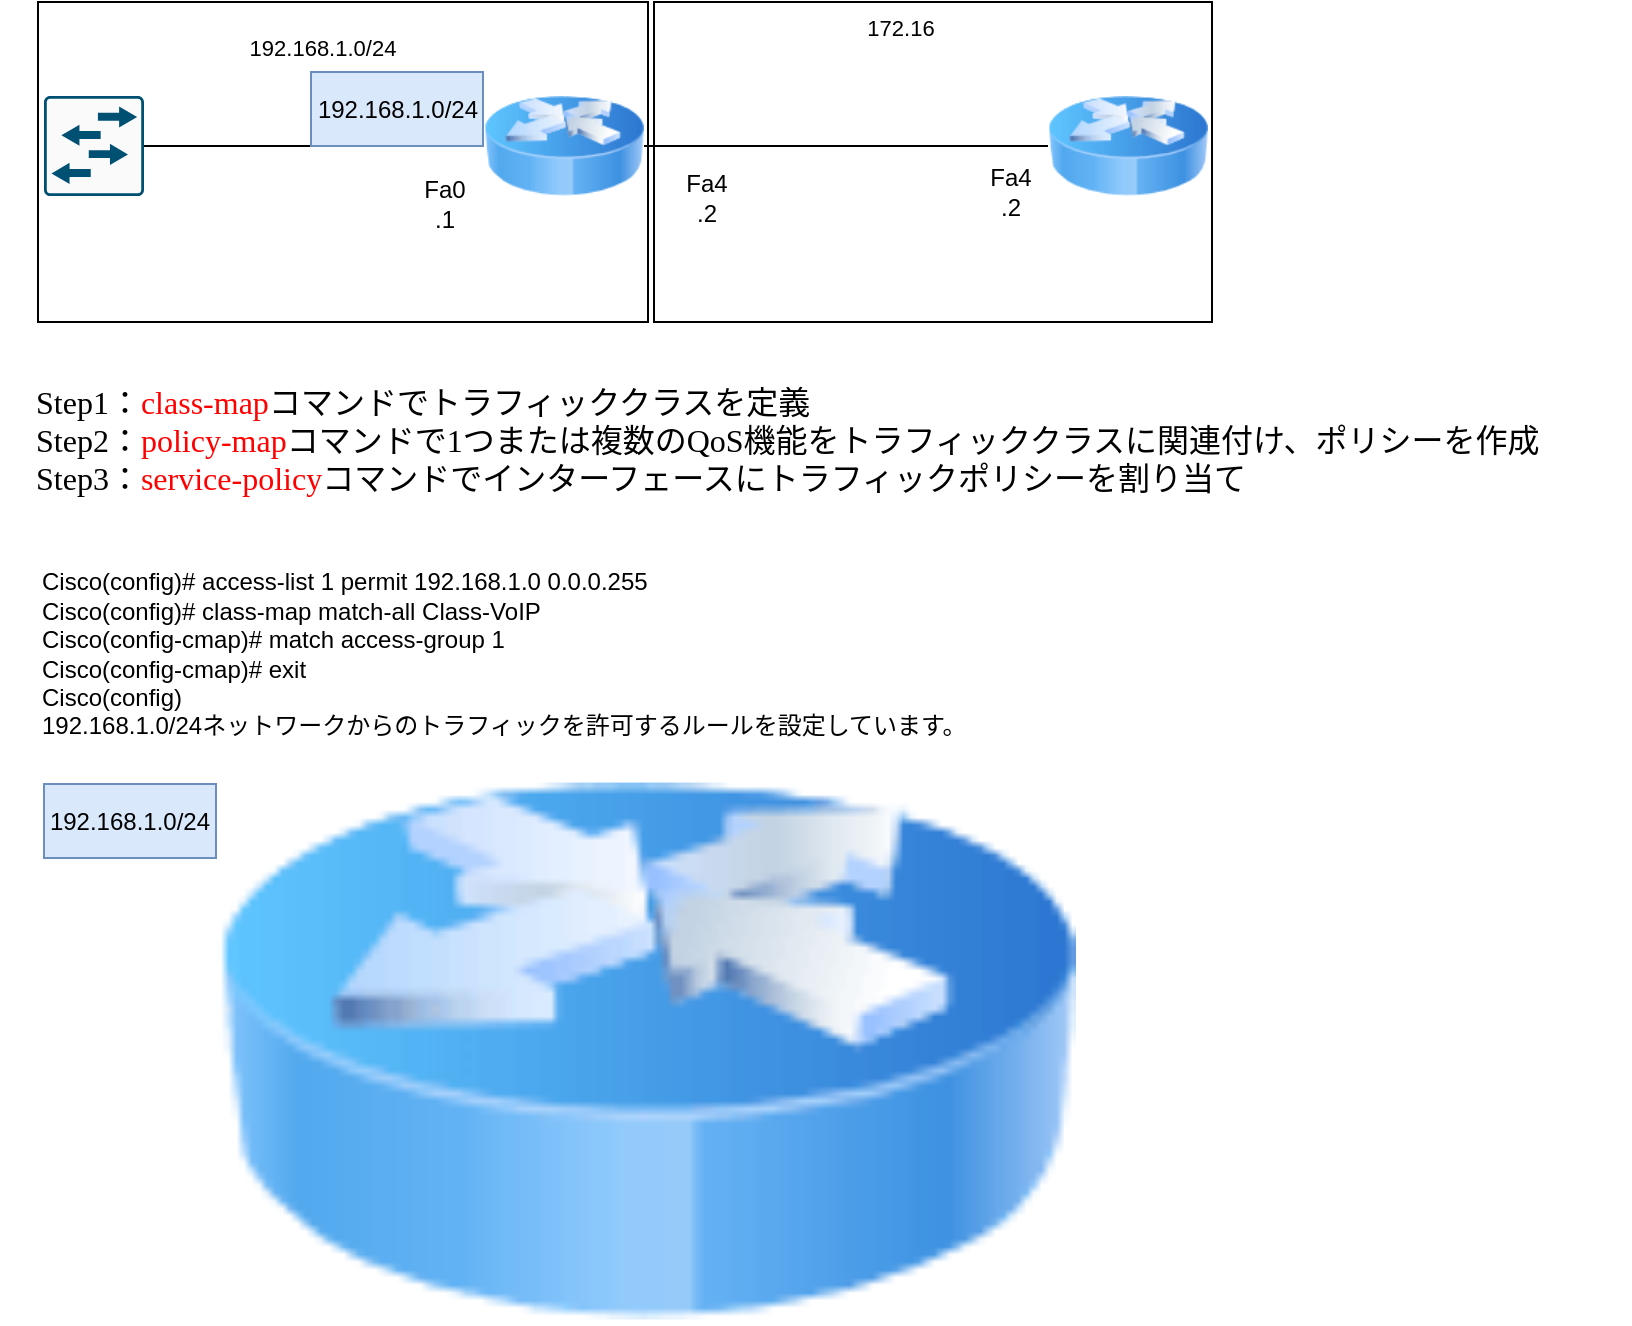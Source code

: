 <mxfile version="21.6.8" type="github">
  <diagram name="ページ1" id="La4_uJBBqhzAdmq8so5f">
    <mxGraphModel dx="1094" dy="566" grid="0" gridSize="10" guides="1" tooltips="1" connect="1" arrows="1" fold="1" page="0" pageScale="1" pageWidth="827" pageHeight="1169" math="0" shadow="0">
      <root>
        <mxCell id="0" />
        <mxCell id="1" parent="0" />
        <mxCell id="0gK9YHsQ5Sf0v4sDr2Zv-1" value="&lt;font style=&quot;font-size: medium;&quot; face=&quot;メイリオ&quot;&gt;　Step1：&lt;/font&gt;&lt;font style=&quot;font-size: medium;&quot; color=&quot;#ff0000&quot; face=&quot;メイリオ&quot;&gt;class-map&lt;/font&gt;&lt;font style=&quot;font-size: medium;&quot; face=&quot;メイリオ&quot;&gt;コマンドでトラフィッククラスを定義&lt;br&gt;&lt;font face=&quot;メイリオ&quot;&gt;　Step2：&lt;/font&gt;&lt;font color=&quot;#ff0000&quot; face=&quot;メイリオ&quot;&gt;policy-map&lt;/font&gt;コマンドで1つまたは複数のQoS機能をトラフィッククラスに関連付け、ポリシーを作成&lt;br&gt;　Step3：&lt;/font&gt;&lt;font style=&quot;font-size: medium;&quot; color=&quot;#ff0000&quot; face=&quot;メイリオ&quot;&gt;service-policy&lt;/font&gt;&lt;font style=&quot;font-size: medium;&quot; face=&quot;メイリオ&quot;&gt;コマンドでインターフェースにトラフィックポリシーを割り当て&lt;br&gt;&lt;/font&gt;" style="text;html=1;align=left;verticalAlign=middle;resizable=0;points=[];autosize=1;strokeColor=none;fillColor=none;" vertex="1" parent="1">
          <mxGeometry x="91" y="192" width="815" height="70" as="geometry" />
        </mxCell>
        <mxCell id="0gK9YHsQ5Sf0v4sDr2Zv-2" value="Cisco(config)# access-list 1 permit 192.168.1.0 0.0.0.255&lt;br&gt;Cisco(config)# class-map match-all Class-VoIP&lt;br&gt;Cisco(config-cmap)# match access-group 1&lt;br&gt;Cisco(config-cmap)# exit&lt;br&gt;Cisco(config)&lt;br&gt;192.168.1.0/24ネットワークからのトラフィックを許可するルールを設定しています。" style="text;html=1;align=left;verticalAlign=middle;resizable=0;points=[];autosize=1;strokeColor=none;fillColor=none;" vertex="1" parent="1">
          <mxGeometry x="110" y="285" width="482" height="98" as="geometry" />
        </mxCell>
        <mxCell id="0gK9YHsQ5Sf0v4sDr2Zv-5" value="" style="whiteSpace=wrap;html=1;fontFamily=Helvetica;fontSize=11;fontColor=default;" vertex="1" parent="1">
          <mxGeometry x="418" y="8" width="279" height="160" as="geometry" />
        </mxCell>
        <mxCell id="0gK9YHsQ5Sf0v4sDr2Zv-6" value="" style="whiteSpace=wrap;html=1;fontFamily=Helvetica;fontSize=11;fontColor=default;" vertex="1" parent="1">
          <mxGeometry x="110" y="8" width="305" height="160" as="geometry" />
        </mxCell>
        <mxCell id="0gK9YHsQ5Sf0v4sDr2Zv-7" value="" style="image;html=1;image=img/lib/clip_art/networking/Router_Icon_128x128.png" vertex="1" parent="1">
          <mxGeometry x="333" y="40" width="80" height="80" as="geometry" />
        </mxCell>
        <mxCell id="0gK9YHsQ5Sf0v4sDr2Zv-8" style="edgeStyle=none;shape=connector;rounded=0;orthogonalLoop=1;jettySize=auto;html=1;exitX=0;exitY=0.5;exitDx=0;exitDy=0;entryX=1;entryY=0.5;entryDx=0;entryDy=0;labelBackgroundColor=default;strokeColor=default;fontFamily=Helvetica;fontSize=11;fontColor=default;endArrow=none;endFill=0;" edge="1" parent="1" source="0gK9YHsQ5Sf0v4sDr2Zv-9" target="0gK9YHsQ5Sf0v4sDr2Zv-7">
          <mxGeometry relative="1" as="geometry" />
        </mxCell>
        <mxCell id="0gK9YHsQ5Sf0v4sDr2Zv-9" value="" style="image;html=1;image=img/lib/clip_art/networking/Router_Icon_128x128.png" vertex="1" parent="1">
          <mxGeometry x="615" y="40" width="80" height="80" as="geometry" />
        </mxCell>
        <mxCell id="0gK9YHsQ5Sf0v4sDr2Zv-10" style="rounded=0;orthogonalLoop=1;jettySize=auto;html=1;exitX=1;exitY=0.5;exitDx=0;exitDy=0;exitPerimeter=0;entryX=0;entryY=0.5;entryDx=0;entryDy=0;endArrow=none;endFill=0;" edge="1" parent="1" source="0gK9YHsQ5Sf0v4sDr2Zv-11" target="0gK9YHsQ5Sf0v4sDr2Zv-7">
          <mxGeometry relative="1" as="geometry" />
        </mxCell>
        <mxCell id="0gK9YHsQ5Sf0v4sDr2Zv-11" value="" style="sketch=0;points=[[0.015,0.015,0],[0.985,0.015,0],[0.985,0.985,0],[0.015,0.985,0],[0.25,0,0],[0.5,0,0],[0.75,0,0],[1,0.25,0],[1,0.5,0],[1,0.75,0],[0.75,1,0],[0.5,1,0],[0.25,1,0],[0,0.75,0],[0,0.5,0],[0,0.25,0]];verticalLabelPosition=bottom;html=1;verticalAlign=top;aspect=fixed;align=center;pointerEvents=1;shape=mxgraph.cisco19.rect;prIcon=l2_switch;fillColor=#FAFAFA;strokeColor=#005073;" vertex="1" parent="1">
          <mxGeometry x="113" y="55" width="50" height="50" as="geometry" />
        </mxCell>
        <mxCell id="0gK9YHsQ5Sf0v4sDr2Zv-14" value="Fa4&lt;br&gt;.2" style="text;html=1;align=center;verticalAlign=middle;resizable=0;points=[];autosize=1;strokeColor=none;fillColor=none;" vertex="1" parent="1">
          <mxGeometry x="576" y="82" width="39" height="41" as="geometry" />
        </mxCell>
        <mxCell id="0gK9YHsQ5Sf0v4sDr2Zv-15" value="Fa4&lt;br&gt;.2" style="text;html=1;align=center;verticalAlign=middle;resizable=0;points=[];autosize=1;strokeColor=none;fillColor=none;" vertex="1" parent="1">
          <mxGeometry x="424" y="85" width="39" height="41" as="geometry" />
        </mxCell>
        <mxCell id="0gK9YHsQ5Sf0v4sDr2Zv-16" value="Fa0&lt;br&gt;.1" style="text;html=1;align=center;verticalAlign=middle;resizable=0;points=[];autosize=1;strokeColor=none;fillColor=none;" vertex="1" parent="1">
          <mxGeometry x="293.5" y="88" width="39" height="41" as="geometry" />
        </mxCell>
        <mxCell id="0gK9YHsQ5Sf0v4sDr2Zv-17" value="192.168.1.0/24" style="text;html=1;align=center;verticalAlign=middle;resizable=0;points=[];autosize=1;strokeColor=none;fillColor=none;fontSize=11;fontFamily=Helvetica;fontColor=default;" vertex="1" parent="1">
          <mxGeometry x="206" y="18" width="91" height="25" as="geometry" />
        </mxCell>
        <mxCell id="0gK9YHsQ5Sf0v4sDr2Zv-18" value="172.16" style="text;html=1;align=center;verticalAlign=middle;resizable=0;points=[];autosize=1;strokeColor=none;fillColor=none;fontSize=11;fontFamily=Helvetica;fontColor=default;" vertex="1" parent="1">
          <mxGeometry x="515" y="8" width="52" height="25" as="geometry" />
        </mxCell>
        <mxCell id="0gK9YHsQ5Sf0v4sDr2Zv-19" value="192.168.1.0/24" style="whiteSpace=wrap;html=1;fillColor=#dae8fc;strokeColor=#6c8ebf;" vertex="1" parent="1">
          <mxGeometry x="246.5" y="43" width="86" height="37" as="geometry" />
        </mxCell>
        <mxCell id="0gK9YHsQ5Sf0v4sDr2Zv-20" value="" style="image;html=1;image=img/lib/clip_art/networking/Router_Icon_128x128.png" vertex="1" parent="1">
          <mxGeometry x="199.5" y="396" width="429.5" height="273" as="geometry" />
        </mxCell>
        <mxCell id="0gK9YHsQ5Sf0v4sDr2Zv-21" value="192.168.1.0/24" style="whiteSpace=wrap;html=1;fillColor=#dae8fc;strokeColor=#6c8ebf;" vertex="1" parent="1">
          <mxGeometry x="113" y="399" width="86" height="37" as="geometry" />
        </mxCell>
      </root>
    </mxGraphModel>
  </diagram>
</mxfile>
